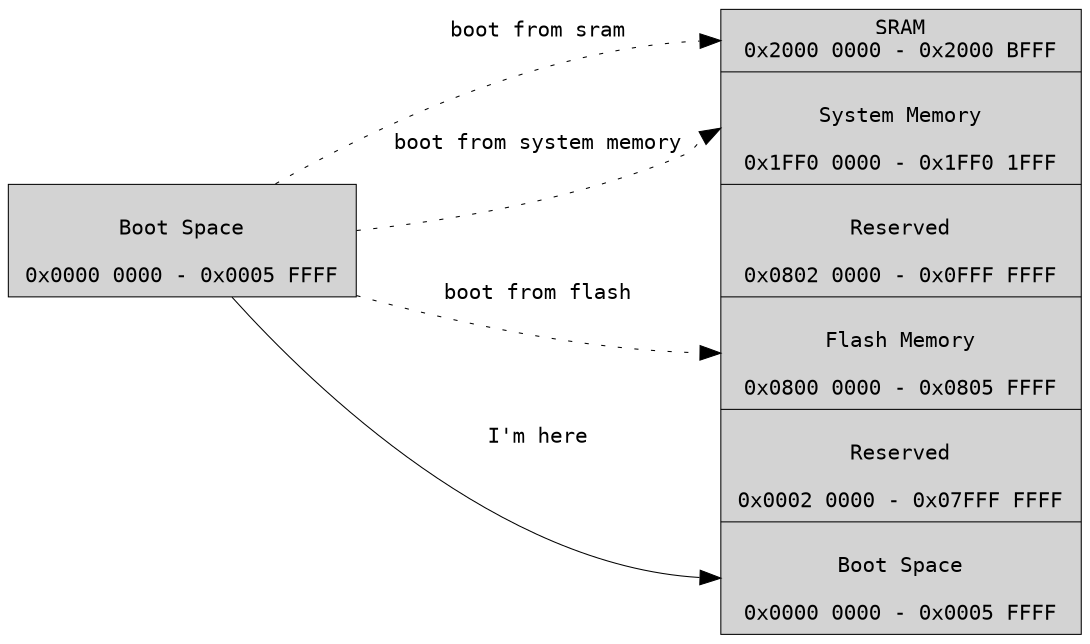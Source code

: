 digraph {
	rankdir=LR
    compound=true
    fontname="Inconsolata, Consolas"
    fontsize=10
    margin="0,0"
    ranksep=0.5
    penwidth=0.5
    
    node [shape=record, fontname="Inconsolata, Consolas", fontsize=10, penwidth=0.5, style=filled, colorscheme=spectral7]
    edge [fontname="Inconsolata, Consolas", fontsize=10, penwidth=0.5]

	memory[label="<sram>SRAM\n0x2000 0000 - 0x2000 BFFF\n|
				  <system>\nSystem Memory\n\n0x1FF0 0000 - 0x1FF0 1FFF\n|
				  <reserved1>\nReserved\n\n0x0802 0000 - 0x0FFF FFFF\n|
				  <flash>\nFlash Memory\n\n0x0800 0000 - 0x0805 FFFF\n|
				  <reserved2>\nReserved\n\n0x0002 0000 - 0x07FFF FFFF\n|
				  <bootspace>\nBoot Space\n\n0x0000 0000 - 0x0005 FFFF\n"]
	bootspace[shape=box label="\nBoot Space\n\n0x0000 0000 - 0x0005 FFFF"]
	bootspace -> memory:sram[style=dotted,label="boot from sram"]
	bootspace -> memory:system[style=dotted,label="boot from system memory"]
	bootspace -> memory:flash[style=dotted,label="boot from flash"]
	bootspace -> memory:bootspace[label="I'm here"]
}

